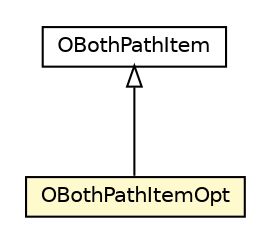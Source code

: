 #!/usr/local/bin/dot
#
# Class diagram 
# Generated by UMLGraph version R5_6-24-gf6e263 (http://www.umlgraph.org/)
#

digraph G {
	edge [fontname="Helvetica",fontsize=10,labelfontname="Helvetica",labelfontsize=10];
	node [fontname="Helvetica",fontsize=10,shape=plaintext];
	nodesep=0.25;
	ranksep=0.5;
	// com.orientechnologies.orient.core.sql.parser.OBothPathItemOpt
	c781024 [label=<<table title="com.orientechnologies.orient.core.sql.parser.OBothPathItemOpt" border="0" cellborder="1" cellspacing="0" cellpadding="2" port="p" bgcolor="lemonChiffon" href="./OBothPathItemOpt.html">
		<tr><td><table border="0" cellspacing="0" cellpadding="1">
<tr><td align="center" balign="center"> OBothPathItemOpt </td></tr>
		</table></td></tr>
		</table>>, URL="./OBothPathItemOpt.html", fontname="Helvetica", fontcolor="black", fontsize=10.0];
	// com.orientechnologies.orient.core.sql.parser.OBothPathItem
	c781179 [label=<<table title="com.orientechnologies.orient.core.sql.parser.OBothPathItem" border="0" cellborder="1" cellspacing="0" cellpadding="2" port="p" href="./OBothPathItem.html">
		<tr><td><table border="0" cellspacing="0" cellpadding="1">
<tr><td align="center" balign="center"> OBothPathItem </td></tr>
		</table></td></tr>
		</table>>, URL="./OBothPathItem.html", fontname="Helvetica", fontcolor="black", fontsize=10.0];
	//com.orientechnologies.orient.core.sql.parser.OBothPathItemOpt extends com.orientechnologies.orient.core.sql.parser.OBothPathItem
	c781179:p -> c781024:p [dir=back,arrowtail=empty];
}

